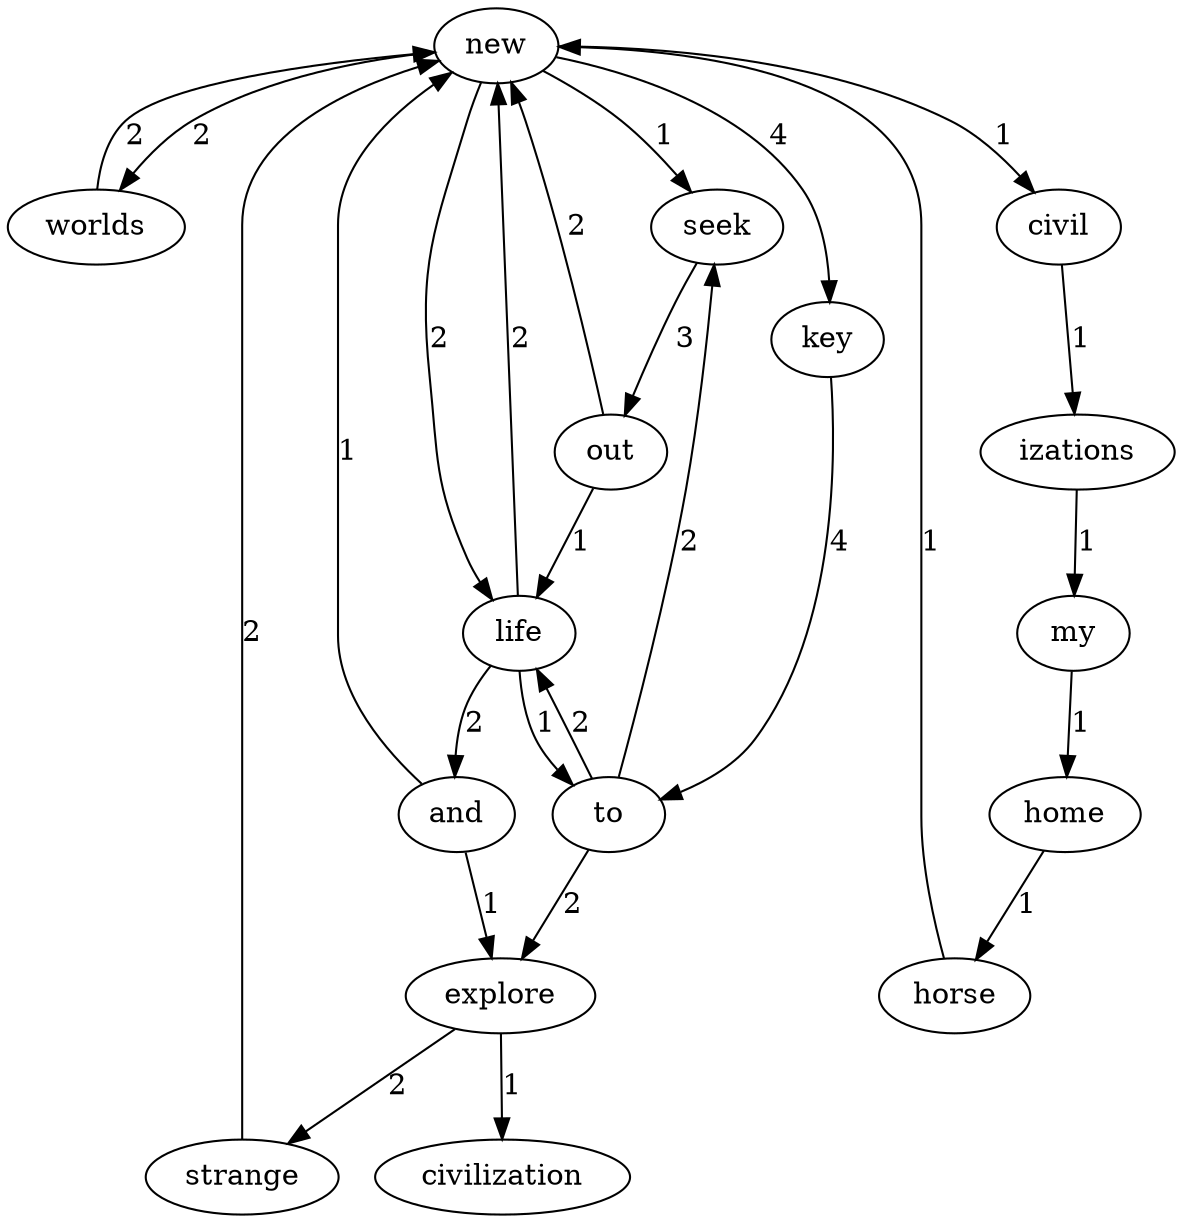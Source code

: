 digraph g{
new;
izations;
worlds;
explore;
civilization;
my;
seek;
strange;
life;
out;
home;
horse;
and;
civil;
to;
key;
new->worlds[label=2];
new->key[label=4];
new->life[label=2];
new->civil[label=1];
new->seek[label=1];
izations->my[label=1];
worlds->new[label=2];
explore->strange[label=2];
explore->civilization[label=1];
my->home[label=1];
seek->out[label=3];
strange->new[label=2];
life->new[label=2];
life->and[label=2];
life->to[label=1];
out->new[label=2];
out->life[label=1];
home->horse[label=1];
horse->new[label=1];
and->new[label=1];
and->explore[label=1];
civil->izations[label=1];
to->explore[label=2];
to->life[label=2];
to->seek[label=2];
key->to[label=4];
}